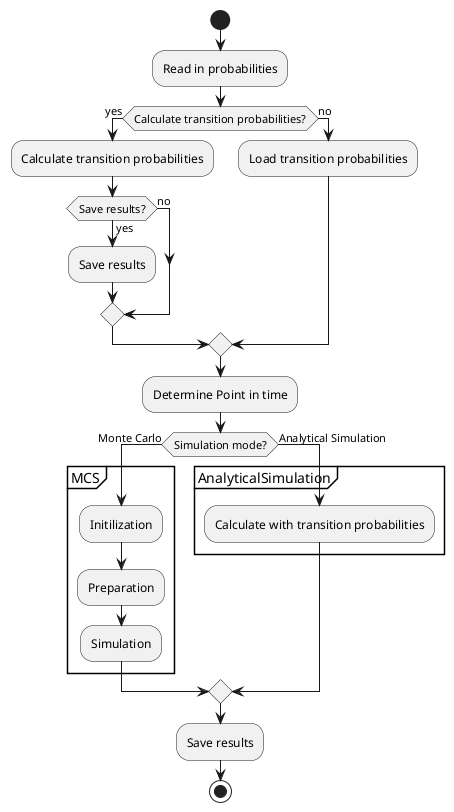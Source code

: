 @startuml
start
:Read in probabilities;
if(Calculate transition probabilities?) then(yes)
    :Calculate transition probabilities;
if(Save results?) then(yes)
    :Save results;
else(no)
endif;
else(no)
    :Load transition probabilities;
endif;
:Determine Point in time;
if(Simulation mode?) then(Monte Carlo)
partition MCS {
:Initilization;
:Preparation;
:Simulation;
}
else (Analytical Simulation)
partition AnalyticalSimulation {
:Calculate with transition probabilities;
}
endif;
:Save results;
stop
@enduml